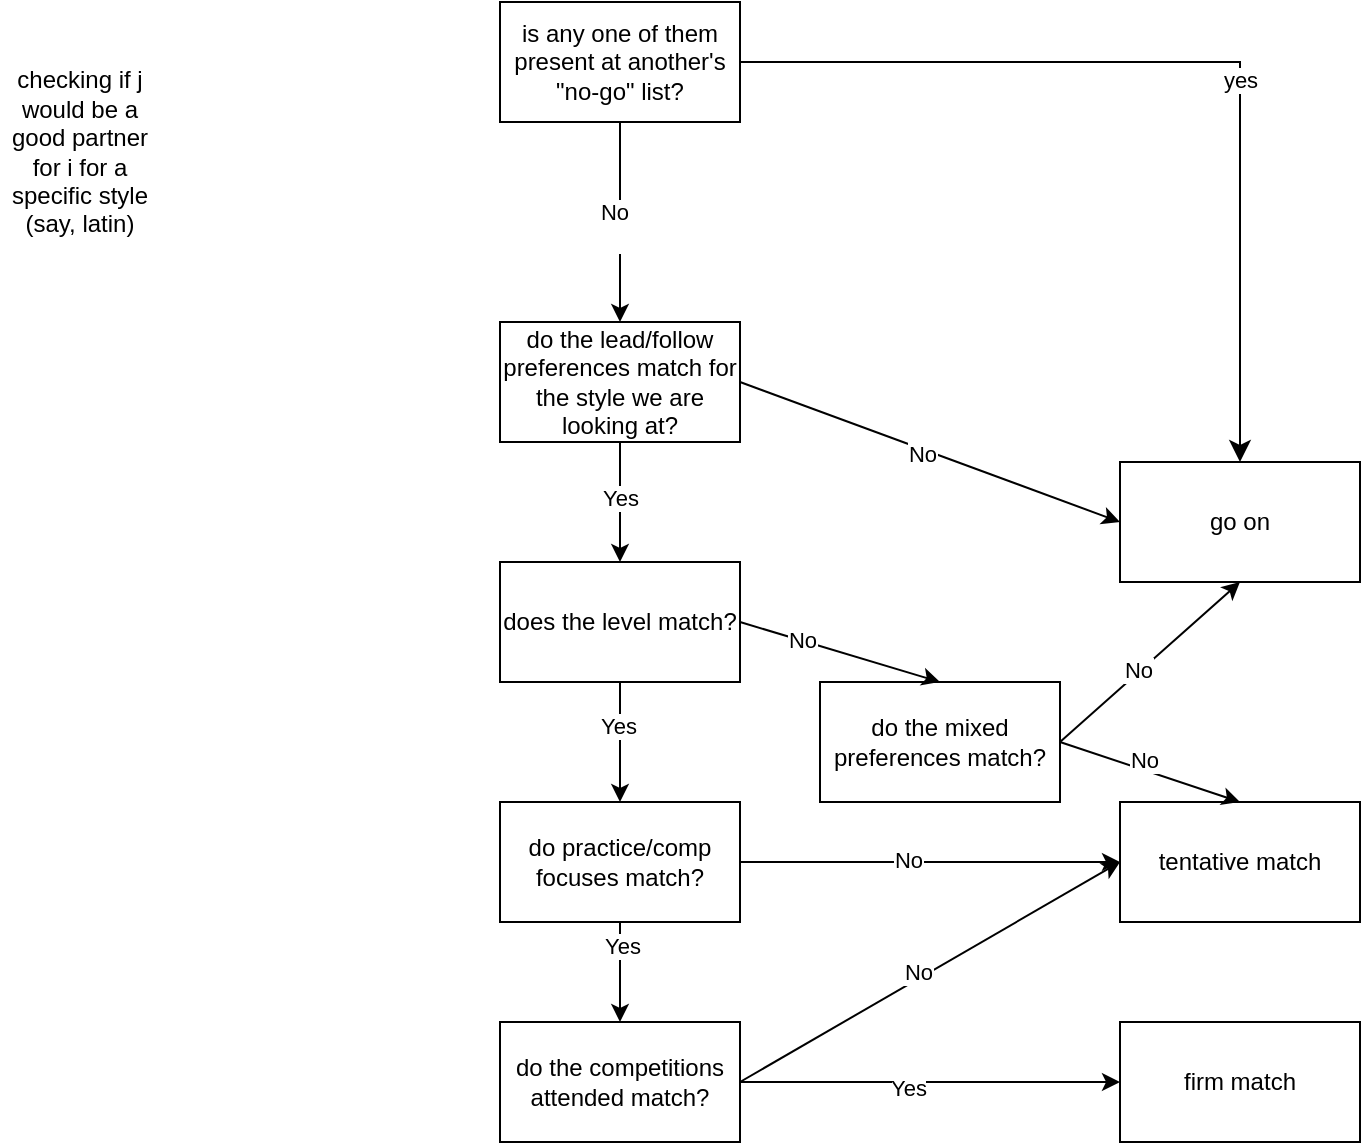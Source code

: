 <mxfile version="25.0.1">
  <diagram name="Page-1" id="2YBvvXClWsGukQMizWep">
    <mxGraphModel dx="1167" dy="589" grid="1" gridSize="10" guides="1" tooltips="1" connect="1" arrows="1" fold="1" page="1" pageScale="1" pageWidth="850" pageHeight="1100" math="0" shadow="0">
      <root>
        <mxCell id="0" />
        <mxCell id="1" parent="0" />
        <mxCell id="tOG0ommKYs0UFZYyCPAZ-1" value="is any one of them present at another&#39;s &quot;no-go&quot; list?" style="rounded=0;whiteSpace=wrap;html=1;" vertex="1" parent="1">
          <mxGeometry x="310" y="60" width="120" height="60" as="geometry" />
        </mxCell>
        <mxCell id="tOG0ommKYs0UFZYyCPAZ-2" value="checking if j would be a good partner for i for a specific style (say, latin)" style="text;html=1;align=center;verticalAlign=middle;whiteSpace=wrap;rounded=0;" vertex="1" parent="1">
          <mxGeometry x="60" y="120" width="80" height="30" as="geometry" />
        </mxCell>
        <mxCell id="tOG0ommKYs0UFZYyCPAZ-3" value="" style="endArrow=classic;html=1;rounded=0;exitX=0.5;exitY=1;exitDx=0;exitDy=0;entryX=0.5;entryY=0;entryDx=0;entryDy=0;" edge="1" parent="1" source="tOG0ommKYs0UFZYyCPAZ-1" target="tOG0ommKYs0UFZYyCPAZ-10">
          <mxGeometry width="50" height="50" relative="1" as="geometry">
            <mxPoint x="400" y="300" as="sourcePoint" />
            <mxPoint x="370" y="260" as="targetPoint" />
          </mxGeometry>
        </mxCell>
        <mxCell id="tOG0ommKYs0UFZYyCPAZ-4" value="No&lt;div&gt;&lt;br&gt;&lt;/div&gt;" style="edgeLabel;html=1;align=center;verticalAlign=middle;resizable=0;points=[];" vertex="1" connectable="0" parent="tOG0ommKYs0UFZYyCPAZ-3">
          <mxGeometry x="0.026" y="-3" relative="1" as="geometry">
            <mxPoint as="offset" />
          </mxGeometry>
        </mxCell>
        <mxCell id="tOG0ommKYs0UFZYyCPAZ-7" value="" style="edgeStyle=segmentEdgeStyle;endArrow=classic;html=1;curved=0;rounded=0;endSize=8;startSize=8;entryX=0.5;entryY=0;entryDx=0;entryDy=0;" edge="1" parent="1" target="tOG0ommKYs0UFZYyCPAZ-8">
          <mxGeometry width="50" height="50" relative="1" as="geometry">
            <mxPoint x="430" y="90" as="sourcePoint" />
            <mxPoint x="680" y="420" as="targetPoint" />
          </mxGeometry>
        </mxCell>
        <mxCell id="tOG0ommKYs0UFZYyCPAZ-9" value="yes" style="edgeLabel;html=1;align=center;verticalAlign=middle;resizable=0;points=[];" vertex="1" connectable="0" parent="tOG0ommKYs0UFZYyCPAZ-7">
          <mxGeometry x="0.147" relative="1" as="geometry">
            <mxPoint y="1" as="offset" />
          </mxGeometry>
        </mxCell>
        <mxCell id="tOG0ommKYs0UFZYyCPAZ-8" value="go on" style="rounded=0;whiteSpace=wrap;html=1;" vertex="1" parent="1">
          <mxGeometry x="620" y="290" width="120" height="60" as="geometry" />
        </mxCell>
        <mxCell id="tOG0ommKYs0UFZYyCPAZ-10" value="do the lead/follow preferences match for the style we are looking at?" style="rounded=0;whiteSpace=wrap;html=1;" vertex="1" parent="1">
          <mxGeometry x="310" y="220" width="120" height="60" as="geometry" />
        </mxCell>
        <mxCell id="tOG0ommKYs0UFZYyCPAZ-12" value="does the level match?" style="rounded=0;whiteSpace=wrap;html=1;" vertex="1" parent="1">
          <mxGeometry x="310" y="340" width="120" height="60" as="geometry" />
        </mxCell>
        <mxCell id="tOG0ommKYs0UFZYyCPAZ-13" value="do the mixed preferences match?" style="rounded=0;whiteSpace=wrap;html=1;" vertex="1" parent="1">
          <mxGeometry x="470" y="400" width="120" height="60" as="geometry" />
        </mxCell>
        <mxCell id="tOG0ommKYs0UFZYyCPAZ-14" value="do practice/comp focuses match?" style="rounded=0;whiteSpace=wrap;html=1;" vertex="1" parent="1">
          <mxGeometry x="310" y="460" width="120" height="60" as="geometry" />
        </mxCell>
        <mxCell id="tOG0ommKYs0UFZYyCPAZ-15" value="do the competitions attended match?" style="rounded=0;whiteSpace=wrap;html=1;" vertex="1" parent="1">
          <mxGeometry x="310" y="570" width="120" height="60" as="geometry" />
        </mxCell>
        <mxCell id="tOG0ommKYs0UFZYyCPAZ-18" value="firm match" style="rounded=0;whiteSpace=wrap;html=1;" vertex="1" parent="1">
          <mxGeometry x="620" y="570" width="120" height="60" as="geometry" />
        </mxCell>
        <mxCell id="tOG0ommKYs0UFZYyCPAZ-19" value="tentative match" style="rounded=0;whiteSpace=wrap;html=1;" vertex="1" parent="1">
          <mxGeometry x="620" y="460" width="120" height="60" as="geometry" />
        </mxCell>
        <mxCell id="tOG0ommKYs0UFZYyCPAZ-20" value="" style="endArrow=classic;html=1;rounded=0;entryX=0;entryY=0.5;entryDx=0;entryDy=0;" edge="1" parent="1" target="tOG0ommKYs0UFZYyCPAZ-8">
          <mxGeometry width="50" height="50" relative="1" as="geometry">
            <mxPoint x="430" y="250" as="sourcePoint" />
            <mxPoint x="480" y="200" as="targetPoint" />
          </mxGeometry>
        </mxCell>
        <mxCell id="tOG0ommKYs0UFZYyCPAZ-30" value="No" style="edgeLabel;html=1;align=center;verticalAlign=middle;resizable=0;points=[];" vertex="1" connectable="0" parent="tOG0ommKYs0UFZYyCPAZ-20">
          <mxGeometry x="-0.043" y="-2" relative="1" as="geometry">
            <mxPoint as="offset" />
          </mxGeometry>
        </mxCell>
        <mxCell id="tOG0ommKYs0UFZYyCPAZ-21" value="" style="endArrow=classic;html=1;rounded=0;exitX=0.5;exitY=1;exitDx=0;exitDy=0;entryX=0.5;entryY=0;entryDx=0;entryDy=0;" edge="1" parent="1" source="tOG0ommKYs0UFZYyCPAZ-10" target="tOG0ommKYs0UFZYyCPAZ-12">
          <mxGeometry width="50" height="50" relative="1" as="geometry">
            <mxPoint x="370" y="320" as="sourcePoint" />
            <mxPoint x="420" y="270" as="targetPoint" />
          </mxGeometry>
        </mxCell>
        <mxCell id="tOG0ommKYs0UFZYyCPAZ-31" value="Yes" style="edgeLabel;html=1;align=center;verticalAlign=middle;resizable=0;points=[];" vertex="1" connectable="0" parent="tOG0ommKYs0UFZYyCPAZ-21">
          <mxGeometry x="-0.085" relative="1" as="geometry">
            <mxPoint as="offset" />
          </mxGeometry>
        </mxCell>
        <mxCell id="tOG0ommKYs0UFZYyCPAZ-22" value="" style="endArrow=classic;html=1;rounded=0;exitX=0.5;exitY=1;exitDx=0;exitDy=0;entryX=0.5;entryY=0;entryDx=0;entryDy=0;" edge="1" parent="1" source="tOG0ommKYs0UFZYyCPAZ-12" target="tOG0ommKYs0UFZYyCPAZ-14">
          <mxGeometry width="50" height="50" relative="1" as="geometry">
            <mxPoint x="360" y="470" as="sourcePoint" />
            <mxPoint x="410" y="420" as="targetPoint" />
          </mxGeometry>
        </mxCell>
        <mxCell id="tOG0ommKYs0UFZYyCPAZ-32" value="Yes" style="edgeLabel;html=1;align=center;verticalAlign=middle;resizable=0;points=[];" vertex="1" connectable="0" parent="tOG0ommKYs0UFZYyCPAZ-22">
          <mxGeometry x="-0.27" y="-1" relative="1" as="geometry">
            <mxPoint as="offset" />
          </mxGeometry>
        </mxCell>
        <mxCell id="tOG0ommKYs0UFZYyCPAZ-23" value="" style="endArrow=classic;html=1;rounded=0;exitX=0.5;exitY=1;exitDx=0;exitDy=0;entryX=0.5;entryY=0;entryDx=0;entryDy=0;" edge="1" parent="1" source="tOG0ommKYs0UFZYyCPAZ-14" target="tOG0ommKYs0UFZYyCPAZ-15">
          <mxGeometry width="50" height="50" relative="1" as="geometry">
            <mxPoint x="370" y="580" as="sourcePoint" />
            <mxPoint x="420" y="530" as="targetPoint" />
          </mxGeometry>
        </mxCell>
        <mxCell id="tOG0ommKYs0UFZYyCPAZ-33" value="Yes" style="edgeLabel;html=1;align=center;verticalAlign=middle;resizable=0;points=[];" vertex="1" connectable="0" parent="tOG0ommKYs0UFZYyCPAZ-23">
          <mxGeometry x="-0.524" y="1" relative="1" as="geometry">
            <mxPoint as="offset" />
          </mxGeometry>
        </mxCell>
        <mxCell id="tOG0ommKYs0UFZYyCPAZ-24" value="" style="endArrow=classic;html=1;rounded=0;exitX=1;exitY=0.5;exitDx=0;exitDy=0;entryX=0;entryY=0.5;entryDx=0;entryDy=0;" edge="1" parent="1" source="tOG0ommKYs0UFZYyCPAZ-15" target="tOG0ommKYs0UFZYyCPAZ-18">
          <mxGeometry width="50" height="50" relative="1" as="geometry">
            <mxPoint x="470" y="620" as="sourcePoint" />
            <mxPoint x="520" y="570" as="targetPoint" />
          </mxGeometry>
        </mxCell>
        <mxCell id="tOG0ommKYs0UFZYyCPAZ-36" value="Yes" style="edgeLabel;html=1;align=center;verticalAlign=middle;resizable=0;points=[];" vertex="1" connectable="0" parent="tOG0ommKYs0UFZYyCPAZ-24">
          <mxGeometry x="-0.119" y="-3" relative="1" as="geometry">
            <mxPoint as="offset" />
          </mxGeometry>
        </mxCell>
        <mxCell id="tOG0ommKYs0UFZYyCPAZ-25" value="" style="endArrow=classic;html=1;rounded=0;exitX=1;exitY=0.5;exitDx=0;exitDy=0;entryX=0;entryY=0.5;entryDx=0;entryDy=0;" edge="1" parent="1" source="tOG0ommKYs0UFZYyCPAZ-14" target="tOG0ommKYs0UFZYyCPAZ-19">
          <mxGeometry width="50" height="50" relative="1" as="geometry">
            <mxPoint x="480" y="540" as="sourcePoint" />
            <mxPoint x="530" y="490" as="targetPoint" />
          </mxGeometry>
        </mxCell>
        <mxCell id="tOG0ommKYs0UFZYyCPAZ-34" value="No" style="edgeLabel;html=1;align=center;verticalAlign=middle;resizable=0;points=[];" vertex="1" connectable="0" parent="tOG0ommKYs0UFZYyCPAZ-25">
          <mxGeometry x="-0.119" y="1" relative="1" as="geometry">
            <mxPoint as="offset" />
          </mxGeometry>
        </mxCell>
        <mxCell id="tOG0ommKYs0UFZYyCPAZ-26" value="" style="endArrow=classic;html=1;rounded=0;entryX=0;entryY=0.5;entryDx=0;entryDy=0;" edge="1" parent="1" target="tOG0ommKYs0UFZYyCPAZ-19">
          <mxGeometry width="50" height="50" relative="1" as="geometry">
            <mxPoint x="430" y="600" as="sourcePoint" />
            <mxPoint x="480" y="550" as="targetPoint" />
          </mxGeometry>
        </mxCell>
        <mxCell id="tOG0ommKYs0UFZYyCPAZ-35" value="No" style="edgeLabel;html=1;align=center;verticalAlign=middle;resizable=0;points=[];" vertex="1" connectable="0" parent="tOG0ommKYs0UFZYyCPAZ-26">
          <mxGeometry x="-0.047" y="3" relative="1" as="geometry">
            <mxPoint as="offset" />
          </mxGeometry>
        </mxCell>
        <mxCell id="tOG0ommKYs0UFZYyCPAZ-27" value="" style="endArrow=classic;html=1;rounded=0;exitX=1;exitY=0.5;exitDx=0;exitDy=0;entryX=0.5;entryY=0;entryDx=0;entryDy=0;" edge="1" parent="1" source="tOG0ommKYs0UFZYyCPAZ-12" target="tOG0ommKYs0UFZYyCPAZ-13">
          <mxGeometry width="50" height="50" relative="1" as="geometry">
            <mxPoint x="450" y="370" as="sourcePoint" />
            <mxPoint x="500" y="320" as="targetPoint" />
          </mxGeometry>
        </mxCell>
        <mxCell id="tOG0ommKYs0UFZYyCPAZ-39" value="No" style="edgeLabel;html=1;align=center;verticalAlign=middle;resizable=0;points=[];" vertex="1" connectable="0" parent="tOG0ommKYs0UFZYyCPAZ-27">
          <mxGeometry x="-0.396" y="1" relative="1" as="geometry">
            <mxPoint y="1" as="offset" />
          </mxGeometry>
        </mxCell>
        <mxCell id="tOG0ommKYs0UFZYyCPAZ-28" value="" style="endArrow=classic;html=1;rounded=0;exitX=1;exitY=0.5;exitDx=0;exitDy=0;entryX=0.5;entryY=0;entryDx=0;entryDy=0;" edge="1" parent="1" source="tOG0ommKYs0UFZYyCPAZ-13" target="tOG0ommKYs0UFZYyCPAZ-19">
          <mxGeometry width="50" height="50" relative="1" as="geometry">
            <mxPoint x="590" y="440" as="sourcePoint" />
            <mxPoint x="640" y="390" as="targetPoint" />
          </mxGeometry>
        </mxCell>
        <mxCell id="tOG0ommKYs0UFZYyCPAZ-38" value="No" style="edgeLabel;html=1;align=center;verticalAlign=middle;resizable=0;points=[];" vertex="1" connectable="0" parent="tOG0ommKYs0UFZYyCPAZ-28">
          <mxGeometry x="-0.114" y="5" relative="1" as="geometry">
            <mxPoint as="offset" />
          </mxGeometry>
        </mxCell>
        <mxCell id="tOG0ommKYs0UFZYyCPAZ-29" value="" style="endArrow=classic;html=1;rounded=0;entryX=0.5;entryY=1;entryDx=0;entryDy=0;" edge="1" parent="1" target="tOG0ommKYs0UFZYyCPAZ-8">
          <mxGeometry width="50" height="50" relative="1" as="geometry">
            <mxPoint x="590" y="430" as="sourcePoint" />
            <mxPoint x="640" y="380" as="targetPoint" />
          </mxGeometry>
        </mxCell>
        <mxCell id="tOG0ommKYs0UFZYyCPAZ-37" value="No" style="edgeLabel;html=1;align=center;verticalAlign=middle;resizable=0;points=[];" vertex="1" connectable="0" parent="tOG0ommKYs0UFZYyCPAZ-29">
          <mxGeometry x="-0.117" y="1" relative="1" as="geometry">
            <mxPoint as="offset" />
          </mxGeometry>
        </mxCell>
      </root>
    </mxGraphModel>
  </diagram>
</mxfile>

